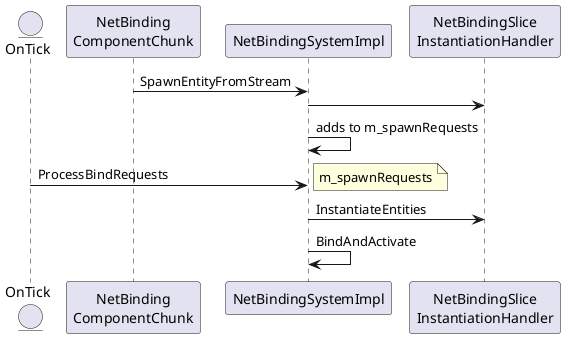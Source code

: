 @startuml GridMate Spawning Entity from Stream

entity OnTick
"NetBinding\nComponentChunk" -> NetBindingSystemImpl: SpawnEntityFromStream
NetBindingSystemImpl -> "NetBindingSlice\nInstantiationHandler"
NetBindingSystemImpl -> NetBindingSystemImpl :  adds to m_spawnRequests

OnTick -> NetBindingSystemImpl: ProcessBindRequests
note right: m_spawnRequests
NetBindingSystemImpl -> "NetBindingSlice\nInstantiationHandler" : InstantiateEntities
NetBindingSystemImpl -> NetBindingSystemImpl : BindAndActivate


@enduml
